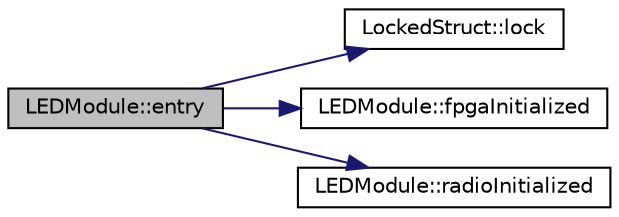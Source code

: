 digraph "LEDModule::entry"
{
  edge [fontname="Helvetica",fontsize="10",labelfontname="Helvetica",labelfontsize="10"];
  node [fontname="Helvetica",fontsize="10",shape=record];
  rankdir="LR";
  Node2 [label="LEDModule::entry",height=0.2,width=0.4,color="black", fillcolor="grey75", style="filled", fontcolor="black"];
  Node2 -> Node3 [color="midnightblue",fontsize="10",style="solid",fontname="Helvetica"];
  Node3 [label="LockedStruct::lock",height=0.2,width=0.4,color="black", fillcolor="white", style="filled",URL="$struct_locked_struct.html#aa207b98a1cd6c569a96e7d1d5565478f",tooltip="Lock this struct. "];
  Node2 -> Node4 [color="midnightblue",fontsize="10",style="solid",fontname="Helvetica"];
  Node4 [label="LEDModule::fpgaInitialized",height=0.2,width=0.4,color="black", fillcolor="white", style="filled",URL="$class_l_e_d_module.html#ac5cf1e0e2c9e02c30b9cd9dd156b6bd3"];
  Node2 -> Node5 [color="midnightblue",fontsize="10",style="solid",fontname="Helvetica"];
  Node5 [label="LEDModule::radioInitialized",height=0.2,width=0.4,color="black", fillcolor="white", style="filled",URL="$class_l_e_d_module.html#a00403b436a96603d807aec0ca88899e1"];
}

